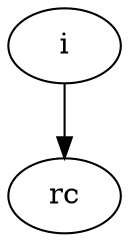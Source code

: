 strict digraph "" {
	i	 [complexity=93,
		importance=45.3999929428,
		rank=0.488171967127];
	rc	 [complexity=0,
		importance=0.599999904633,
		rank=0.0];
	i -> rc;
}

